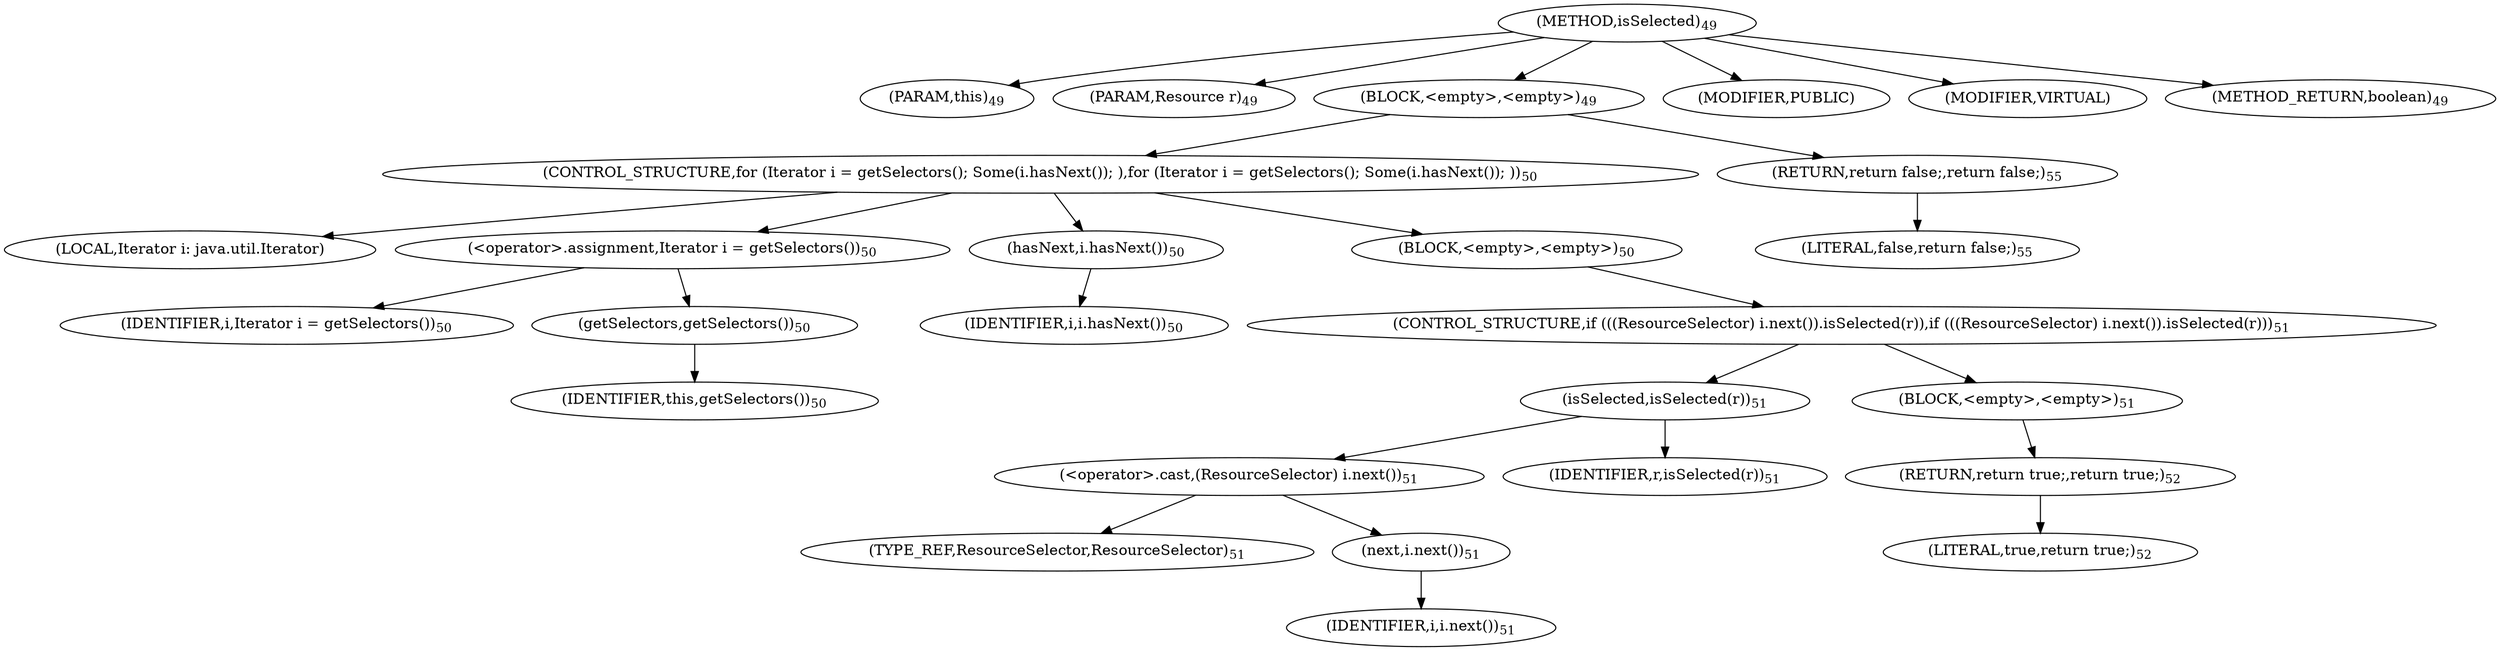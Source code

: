digraph "isSelected" {  
"24" [label = <(METHOD,isSelected)<SUB>49</SUB>> ]
"6" [label = <(PARAM,this)<SUB>49</SUB>> ]
"25" [label = <(PARAM,Resource r)<SUB>49</SUB>> ]
"26" [label = <(BLOCK,&lt;empty&gt;,&lt;empty&gt;)<SUB>49</SUB>> ]
"27" [label = <(CONTROL_STRUCTURE,for (Iterator i = getSelectors(); Some(i.hasNext()); ),for (Iterator i = getSelectors(); Some(i.hasNext()); ))<SUB>50</SUB>> ]
"28" [label = <(LOCAL,Iterator i: java.util.Iterator)> ]
"29" [label = <(&lt;operator&gt;.assignment,Iterator i = getSelectors())<SUB>50</SUB>> ]
"30" [label = <(IDENTIFIER,i,Iterator i = getSelectors())<SUB>50</SUB>> ]
"31" [label = <(getSelectors,getSelectors())<SUB>50</SUB>> ]
"5" [label = <(IDENTIFIER,this,getSelectors())<SUB>50</SUB>> ]
"32" [label = <(hasNext,i.hasNext())<SUB>50</SUB>> ]
"33" [label = <(IDENTIFIER,i,i.hasNext())<SUB>50</SUB>> ]
"34" [label = <(BLOCK,&lt;empty&gt;,&lt;empty&gt;)<SUB>50</SUB>> ]
"35" [label = <(CONTROL_STRUCTURE,if (((ResourceSelector) i.next()).isSelected(r)),if (((ResourceSelector) i.next()).isSelected(r)))<SUB>51</SUB>> ]
"36" [label = <(isSelected,isSelected(r))<SUB>51</SUB>> ]
"37" [label = <(&lt;operator&gt;.cast,(ResourceSelector) i.next())<SUB>51</SUB>> ]
"38" [label = <(TYPE_REF,ResourceSelector,ResourceSelector)<SUB>51</SUB>> ]
"39" [label = <(next,i.next())<SUB>51</SUB>> ]
"40" [label = <(IDENTIFIER,i,i.next())<SUB>51</SUB>> ]
"41" [label = <(IDENTIFIER,r,isSelected(r))<SUB>51</SUB>> ]
"42" [label = <(BLOCK,&lt;empty&gt;,&lt;empty&gt;)<SUB>51</SUB>> ]
"43" [label = <(RETURN,return true;,return true;)<SUB>52</SUB>> ]
"44" [label = <(LITERAL,true,return true;)<SUB>52</SUB>> ]
"45" [label = <(RETURN,return false;,return false;)<SUB>55</SUB>> ]
"46" [label = <(LITERAL,false,return false;)<SUB>55</SUB>> ]
"47" [label = <(MODIFIER,PUBLIC)> ]
"48" [label = <(MODIFIER,VIRTUAL)> ]
"49" [label = <(METHOD_RETURN,boolean)<SUB>49</SUB>> ]
  "24" -> "6" 
  "24" -> "25" 
  "24" -> "26" 
  "24" -> "47" 
  "24" -> "48" 
  "24" -> "49" 
  "26" -> "27" 
  "26" -> "45" 
  "27" -> "28" 
  "27" -> "29" 
  "27" -> "32" 
  "27" -> "34" 
  "29" -> "30" 
  "29" -> "31" 
  "31" -> "5" 
  "32" -> "33" 
  "34" -> "35" 
  "35" -> "36" 
  "35" -> "42" 
  "36" -> "37" 
  "36" -> "41" 
  "37" -> "38" 
  "37" -> "39" 
  "39" -> "40" 
  "42" -> "43" 
  "43" -> "44" 
  "45" -> "46" 
}
